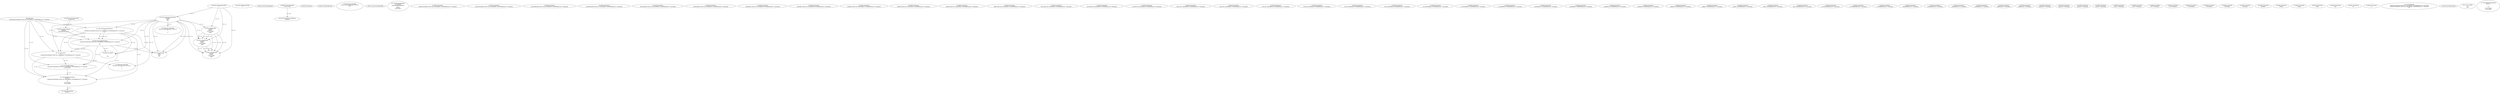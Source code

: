 // Global SCDG with merge call
digraph {
	0 [label="4683196.main
4eb3eb429cc68448b279c9375ac72e8cefbb0e7765569bf4ba416777cd2a4ead"]
	1 [label="4220356.GetModuleHandleA
0"]
	2 [label="4207469.GetKeyboardType
0"]
	3 [label="4220015.GetCommandLineA
"]
	4 [label="4199286.GetStartupInfoA
2147417460"]
	5 [label="4220035.GetVersion
"]
	6 [label="4220097.GetThreadLocale
"]
	7 [label="4219750.GetLocaleInfoA
retval_GetThreadLocale_32768_32
4100

7"]
	8 [label="4220112.GetCurrentThreadId
"]
	9 [label="4216706.GetModuleFileNameA
4194304
PZM
261"]
	1 -> 9 [label="(0-->1)"]
	10 [label="4217363.GetModuleFileNameA
0
4eb3eb429cc68448b279c9375ac72e8cefbb0e7765569bf4ba416777cd2a4ead
261"]
	0 -> 10 [label="(1-->2)"]
	9 -> 10 [label="(3-->3)"]
	11 [label="4217393.RegOpenKeyExA
2147483649
Software\Borland\Locales
0
983065
2147413072"]
	12 [label="4216893.GetModuleHandleA
kernel32.dll"]
	13 [label="4216910.GetProcAddress
6295592
GetLongPathNameA"]
	12 -> 13 [label="(0-->1)"]
	14 [label="4216940.GetLongPathNameA
4eb3eb429cc68448b279c9375ac72e8cefbb0e7765569bf4ba416777cd2a4ead

261"]
	0 -> 14 [label="(1-->1)"]
	10 -> 14 [label="(2-->1)"]
	9 -> 14 [label="(3-->3)"]
	10 -> 14 [label="(3-->3)"]
	13 -> 14 [label="(0-->0)"]
	15 [label="4217075.lstrcpynA
4e
4eb3eb429cc68448b279c9375ac72e8cefbb0e7765569bf4ba416777cd2a4ead
3"]
	0 -> 15 [label="(1-->2)"]
	10 -> 15 [label="(2-->2)"]
	14 -> 15 [label="(1-->2)"]
	9 -> 15 [label="(0-->3)"]
	16 [label="4216836.CharNextA
3eb429cc68448b279c9375ac72e8cefbb0e7765569bf4ba416777cd2a4ead"]
	17 [label="4216836.CharNextA
eb429cc68448b279c9375ac72e8cefbb0e7765569bf4ba416777cd2a4ead"]
	18 [label="4216836.CharNextA
b429cc68448b279c9375ac72e8cefbb0e7765569bf4ba416777cd2a4ead"]
	19 [label="4216836.CharNextA
429cc68448b279c9375ac72e8cefbb0e7765569bf4ba416777cd2a4ead"]
	20 [label="4216836.CharNextA
29cc68448b279c9375ac72e8cefbb0e7765569bf4ba416777cd2a4ead"]
	21 [label="4216836.CharNextA
9cc68448b279c9375ac72e8cefbb0e7765569bf4ba416777cd2a4ead"]
	22 [label="4216836.CharNextA
cc68448b279c9375ac72e8cefbb0e7765569bf4ba416777cd2a4ead"]
	23 [label="4216836.CharNextA
c68448b279c9375ac72e8cefbb0e7765569bf4ba416777cd2a4ead"]
	24 [label="4216836.CharNextA
68448b279c9375ac72e8cefbb0e7765569bf4ba416777cd2a4ead"]
	25 [label="4216836.CharNextA
8448b279c9375ac72e8cefbb0e7765569bf4ba416777cd2a4ead"]
	26 [label="4216836.CharNextA
448b279c9375ac72e8cefbb0e7765569bf4ba416777cd2a4ead"]
	27 [label="4216836.CharNextA
48b279c9375ac72e8cefbb0e7765569bf4ba416777cd2a4ead"]
	28 [label="4216836.CharNextA
8b279c9375ac72e8cefbb0e7765569bf4ba416777cd2a4ead"]
	29 [label="4216836.CharNextA
b279c9375ac72e8cefbb0e7765569bf4ba416777cd2a4ead"]
	30 [label="4216836.CharNextA
279c9375ac72e8cefbb0e7765569bf4ba416777cd2a4ead"]
	31 [label="4216836.CharNextA
79c9375ac72e8cefbb0e7765569bf4ba416777cd2a4ead"]
	32 [label="4216836.CharNextA
9c9375ac72e8cefbb0e7765569bf4ba416777cd2a4ead"]
	33 [label="4216836.CharNextA
c9375ac72e8cefbb0e7765569bf4ba416777cd2a4ead"]
	34 [label="4216836.CharNextA
9375ac72e8cefbb0e7765569bf4ba416777cd2a4ead"]
	35 [label="4216836.CharNextA
375ac72e8cefbb0e7765569bf4ba416777cd2a4ead"]
	36 [label="4216836.CharNextA
75ac72e8cefbb0e7765569bf4ba416777cd2a4ead"]
	37 [label="4216836.CharNextA
5ac72e8cefbb0e7765569bf4ba416777cd2a4ead"]
	38 [label="4216836.CharNextA
ac72e8cefbb0e7765569bf4ba416777cd2a4ead"]
	39 [label="4216836.CharNextA
c72e8cefbb0e7765569bf4ba416777cd2a4ead"]
	40 [label="4216836.CharNextA
72e8cefbb0e7765569bf4ba416777cd2a4ead"]
	41 [label="4216836.CharNextA
2e8cefbb0e7765569bf4ba416777cd2a4ead"]
	42 [label="4216836.CharNextA
e8cefbb0e7765569bf4ba416777cd2a4ead"]
	43 [label="4216836.CharNextA
8cefbb0e7765569bf4ba416777cd2a4ead"]
	44 [label="4216836.CharNextA
cefbb0e7765569bf4ba416777cd2a4ead"]
	45 [label="4216836.CharNextA
efbb0e7765569bf4ba416777cd2a4ead"]
	46 [label="4216836.CharNextA
fbb0e7765569bf4ba416777cd2a4ead"]
	47 [label="4216836.CharNextA
bb0e7765569bf4ba416777cd2a4ead"]
	48 [label="4216836.CharNextA
b0e7765569bf4ba416777cd2a4ead"]
	49 [label="4216836.CharNextA
0e7765569bf4ba416777cd2a4ead"]
	50 [label="4216836.CharNextA
e7765569bf4ba416777cd2a4ead"]
	51 [label="4216836.CharNextA
7765569bf4ba416777cd2a4ead"]
	52 [label="4216836.CharNextA
765569bf4ba416777cd2a4ead"]
	53 [label="4216836.CharNextA
65569bf4ba416777cd2a4ead"]
	54 [label="4216836.CharNextA
5569bf4ba416777cd2a4ead"]
	55 [label="4216836.CharNextA
569bf4ba416777cd2a4ead"]
	56 [label="4216836.CharNextA
69bf4ba416777cd2a4ead"]
	57 [label="4216836.CharNextA
9bf4ba416777cd2a4ead"]
	58 [label="4216836.CharNextA
bf4ba416777cd2a4ead"]
	59 [label="4216836.CharNextA
f4ba416777cd2a4ead"]
	60 [label="4216836.CharNextA
4ba416777cd2a4ead"]
	61 [label="4216836.CharNextA
ba416777cd2a4ead"]
	62 [label="4216836.CharNextA
a416777cd2a4ead"]
	63 [label="4216836.CharNextA
416777cd2a4ead"]
	64 [label="4216836.CharNextA
16777cd2a4ead"]
	65 [label="4216836.CharNextA
6777cd2a4ead"]
	66 [label="4216836.CharNextA
777cd2a4ead"]
	67 [label="4216836.CharNextA
77cd2a4ead"]
	68 [label="4216836.CharNextA
7cd2a4ead"]
	69 [label="4216836.CharNextA
cd2a4ead"]
	70 [label="4216836.CharNextA
d2a4ead"]
	71 [label="4216836.CharNextA
2a4ead"]
	72 [label="4216836.CharNextA
a4ead"]
	73 [label="4216836.CharNextA
4ead"]
	74 [label="4216836.CharNextA
ead"]
	75 [label="4216836.CharNextA
ad"]
	76 [label="4216836.CharNextA
d"]
	77 [label="4217134.lstrcpynA
b3eb429cc68448b279c9375ac72e8cefbb0e7765569bf4ba416777cd2a4ead
b3eb429cc68448b279c9375ac72e8cefbb0e7765569bf4ba416777cd2a4ead
63"]
	78 [label="4217153.FindFirstFileA
4eb3eb429cc68448b279c9375ac72e8cefbb0e7765569bf4ba416777cd2a4ead
2147412422"]
	0 -> 78 [label="(1-->1)"]
	10 -> 78 [label="(2-->1)"]
	14 -> 78 [label="(1-->1)"]
	15 -> 78 [label="(2-->1)"]
	79 [label="4217526.RegQueryValueExA
4216711
4eb3eb429cc68448b279c9375ac72e8cefbb0e7765569bf4ba416777cd2a4ead
0
0
2147413062
2147413056"]
	0 -> 79 [label="(1-->2)"]
	10 -> 79 [label="(2-->2)"]
	14 -> 79 [label="(1-->2)"]
	15 -> 79 [label="(2-->2)"]
	78 -> 79 [label="(1-->2)"]
	80 [label="4217590.RegCloseKey
4216711"]
	79 -> 80 [label="(1-->1)"]
	81 [label="4217619.lstrcpynA
PZM
PZM
261"]
	9 -> 81 [label="(2-->1)"]
	9 -> 81 [label="(2-->2)"]
	9 -> 81 [label="(3-->3)"]
	10 -> 81 [label="(3-->3)"]
	14 -> 81 [label="(3-->3)"]
	82 [label="4217632.GetThreadLocale
"]
	83 [label="4217638.GetLocaleInfoA
retval_GetThreadLocale_32819_32
3

5"]
	9 -> 83 [label="(0-->2)"]
	15 -> 83 [label="(3-->2)"]
	84 [label="4219674.LoadStringA
4194304
65503
2147413396
4096"]
	1 -> 84 [label="(0-->1)"]
	9 -> 84 [label="(1-->1)"]
	85 [label="4219674.LoadStringA
4194304
65502
2147413396
4096"]
	1 -> 85 [label="(0-->1)"]
	9 -> 85 [label="(1-->1)"]
	84 -> 85 [label="(1-->1)"]
	84 -> 85 [label="(3-->3)"]
	84 -> 85 [label="(4-->4)"]
	86 [label="4219674.LoadStringA
4194304
65500
2147413396
4096"]
	1 -> 86 [label="(0-->1)"]
	9 -> 86 [label="(1-->1)"]
	84 -> 86 [label="(1-->1)"]
	85 -> 86 [label="(1-->1)"]
	84 -> 86 [label="(3-->3)"]
	85 -> 86 [label="(3-->3)"]
	84 -> 86 [label="(4-->4)"]
	85 -> 86 [label="(4-->4)"]
	87 [label="4201455.InitializeCriticalSection
4793804"]
	4 -> 87 [label="(0-->0)"]
	88 [label="4201516.LocalAlloc
0
4088"]
	89 [label="4216962.lstrcpynA


261"]
	9 -> 89 [label="(3-->3)"]
	10 -> 89 [label="(3-->3)"]
	14 -> 89 [label="(3-->3)"]
	90 [label="4217526.RegQueryValueExA
4216711

0
0
2147413062
2147413056"]
	91 [label="4217638.GetLocaleInfoA
retval_GetThreadLocale_32799_32
3

5"]
	9 -> 91 [label="(0-->2)"]
}
